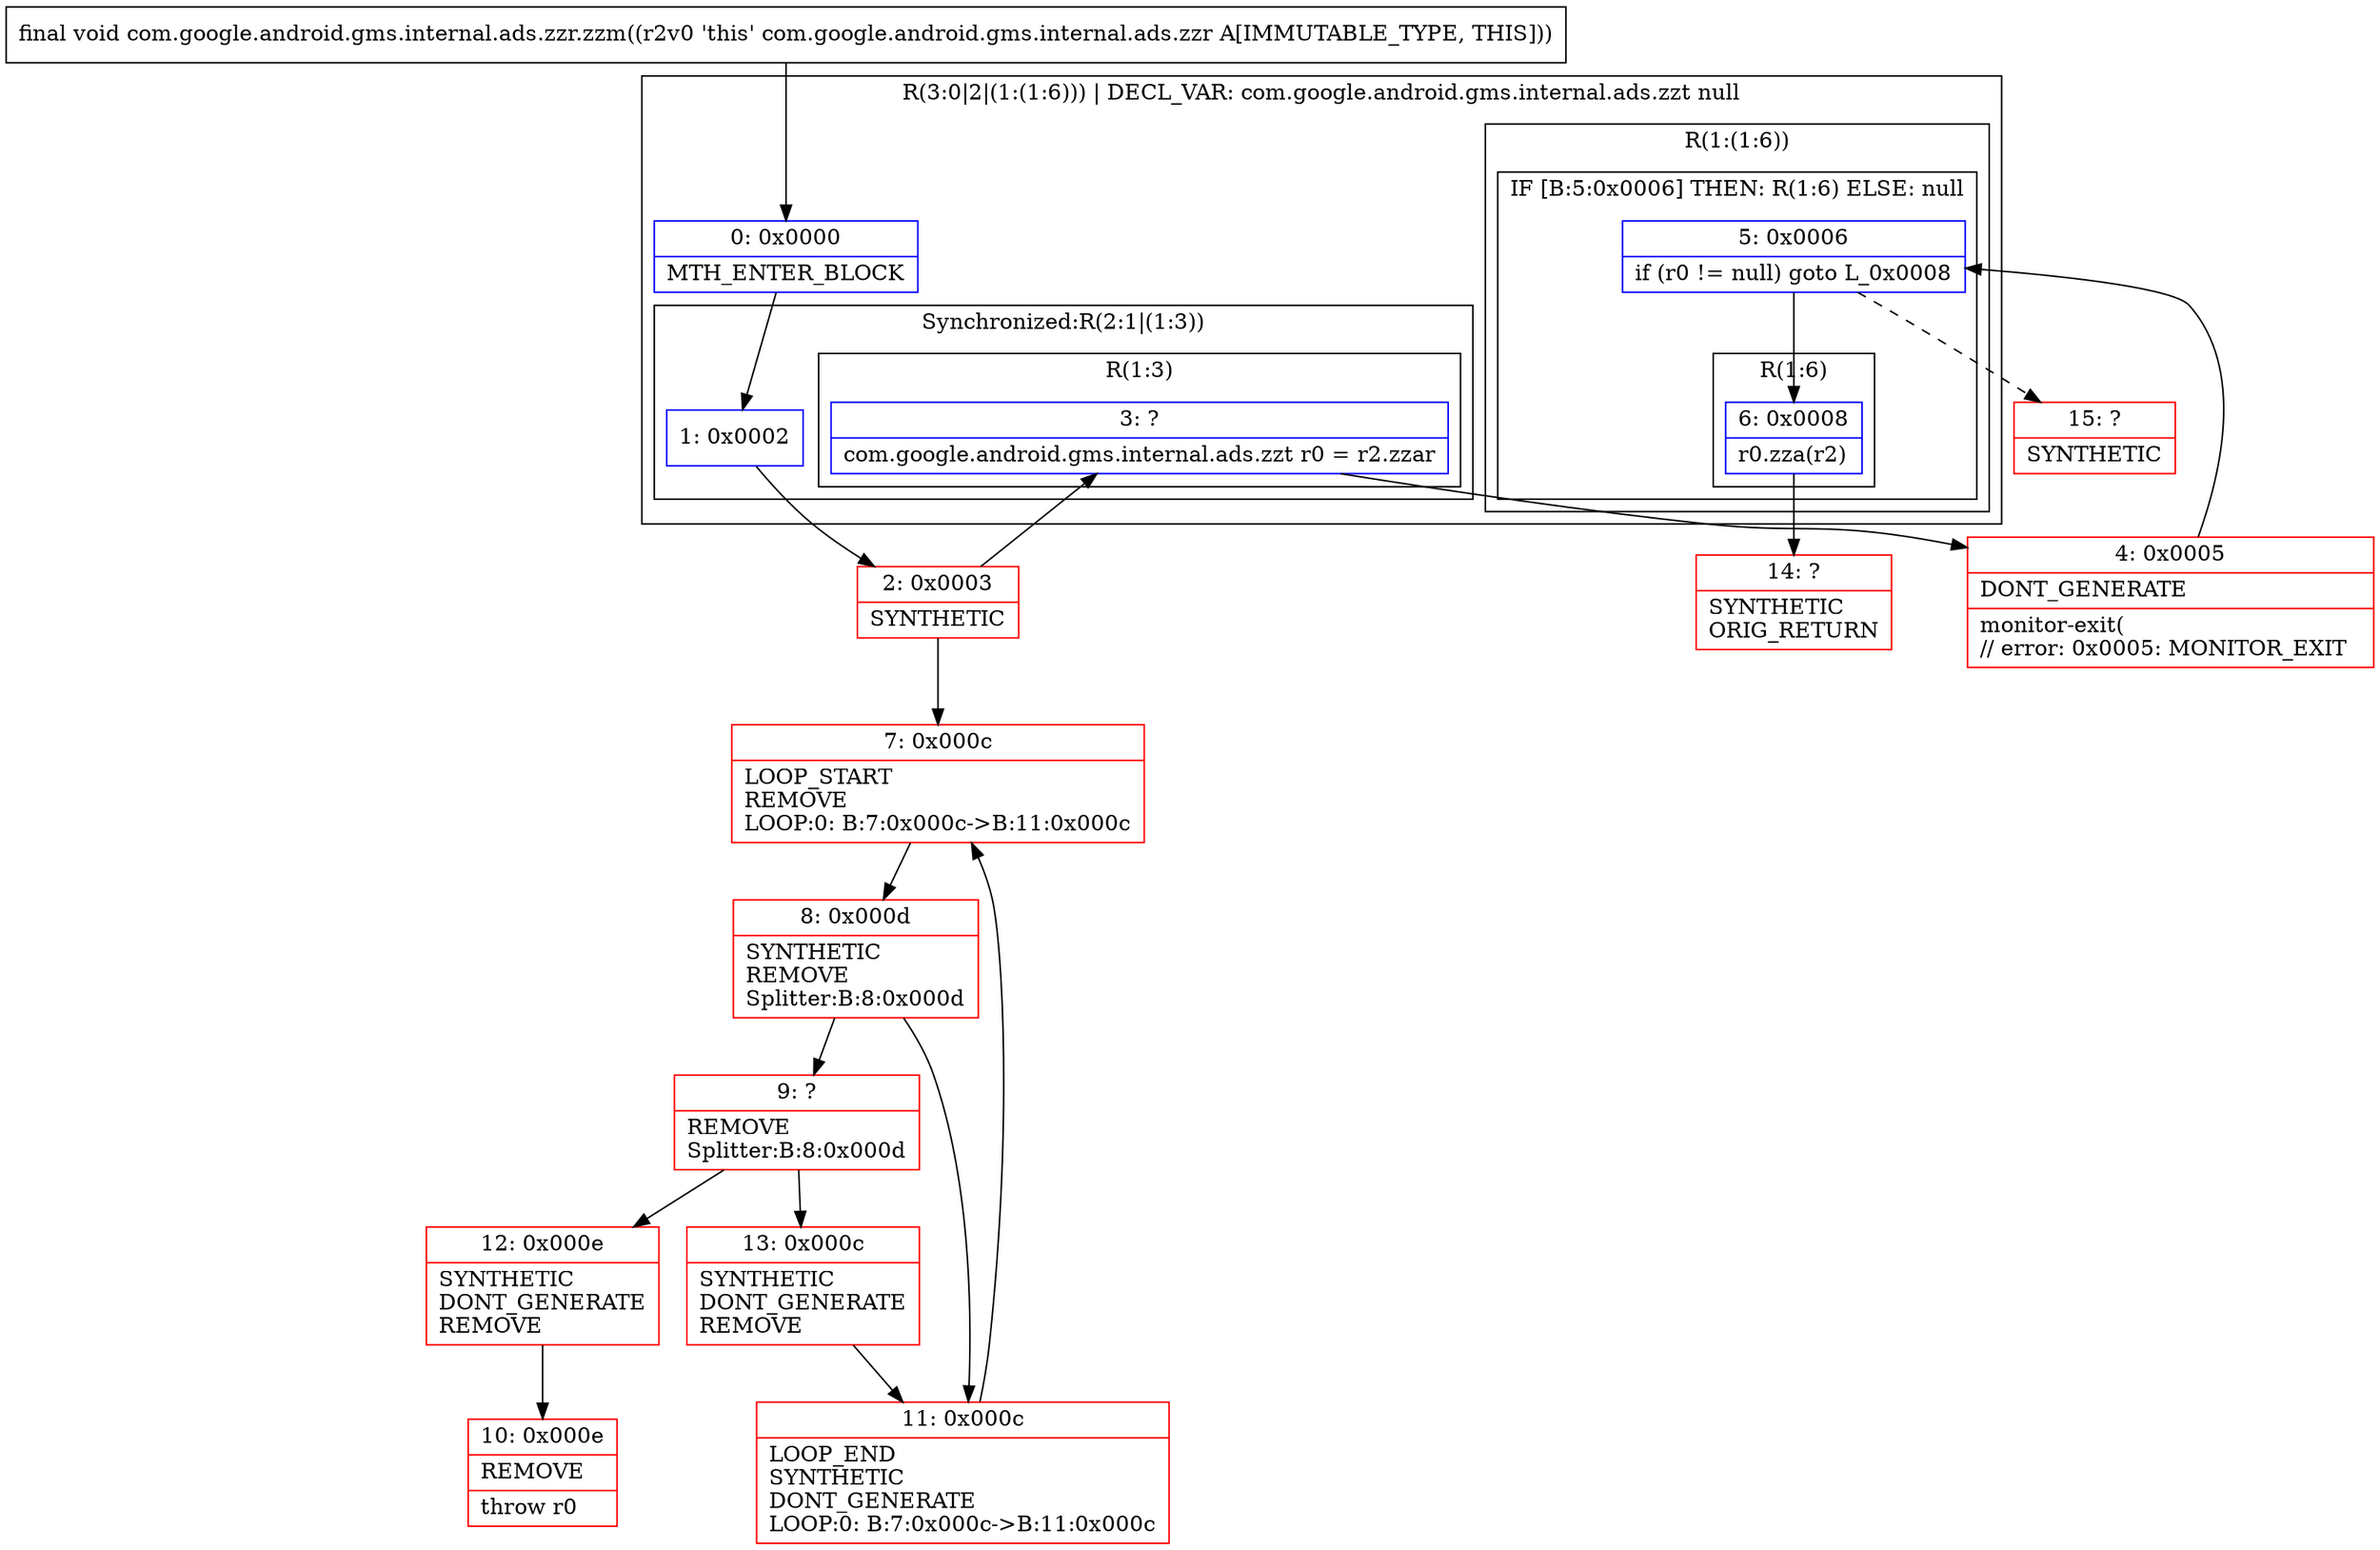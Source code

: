 digraph "CFG forcom.google.android.gms.internal.ads.zzr.zzm()V" {
subgraph cluster_Region_532063657 {
label = "R(3:0|2|(1:(1:6))) | DECL_VAR: com.google.android.gms.internal.ads.zzt null\l";
node [shape=record,color=blue];
Node_0 [shape=record,label="{0\:\ 0x0000|MTH_ENTER_BLOCK\l}"];
subgraph cluster_SynchronizedRegion_1263359737 {
label = "Synchronized:R(2:1|(1:3))";
node [shape=record,color=blue];
Node_1 [shape=record,label="{1\:\ 0x0002}"];
subgraph cluster_Region_1463171880 {
label = "R(1:3)";
node [shape=record,color=blue];
Node_3 [shape=record,label="{3\:\ ?|com.google.android.gms.internal.ads.zzt r0 = r2.zzar\l}"];
}
}
subgraph cluster_Region_1583711599 {
label = "R(1:(1:6))";
node [shape=record,color=blue];
subgraph cluster_IfRegion_543808448 {
label = "IF [B:5:0x0006] THEN: R(1:6) ELSE: null";
node [shape=record,color=blue];
Node_5 [shape=record,label="{5\:\ 0x0006|if (r0 != null) goto L_0x0008\l}"];
subgraph cluster_Region_40294367 {
label = "R(1:6)";
node [shape=record,color=blue];
Node_6 [shape=record,label="{6\:\ 0x0008|r0.zza(r2)\l}"];
}
}
}
}
Node_2 [shape=record,color=red,label="{2\:\ 0x0003|SYNTHETIC\l}"];
Node_4 [shape=record,color=red,label="{4\:\ 0x0005|DONT_GENERATE\l|monitor\-exit(\l\/\/ error: 0x0005: MONITOR_EXIT  \l}"];
Node_7 [shape=record,color=red,label="{7\:\ 0x000c|LOOP_START\lREMOVE\lLOOP:0: B:7:0x000c\-\>B:11:0x000c\l}"];
Node_8 [shape=record,color=red,label="{8\:\ 0x000d|SYNTHETIC\lREMOVE\lSplitter:B:8:0x000d\l}"];
Node_9 [shape=record,color=red,label="{9\:\ ?|REMOVE\lSplitter:B:8:0x000d\l}"];
Node_10 [shape=record,color=red,label="{10\:\ 0x000e|REMOVE\l|throw r0\l}"];
Node_11 [shape=record,color=red,label="{11\:\ 0x000c|LOOP_END\lSYNTHETIC\lDONT_GENERATE\lLOOP:0: B:7:0x000c\-\>B:11:0x000c\l}"];
Node_12 [shape=record,color=red,label="{12\:\ 0x000e|SYNTHETIC\lDONT_GENERATE\lREMOVE\l}"];
Node_13 [shape=record,color=red,label="{13\:\ 0x000c|SYNTHETIC\lDONT_GENERATE\lREMOVE\l}"];
Node_14 [shape=record,color=red,label="{14\:\ ?|SYNTHETIC\lORIG_RETURN\l}"];
Node_15 [shape=record,color=red,label="{15\:\ ?|SYNTHETIC\l}"];
MethodNode[shape=record,label="{final void com.google.android.gms.internal.ads.zzr.zzm((r2v0 'this' com.google.android.gms.internal.ads.zzr A[IMMUTABLE_TYPE, THIS])) }"];
MethodNode -> Node_0;
Node_0 -> Node_1;
Node_1 -> Node_2;
Node_3 -> Node_4;
Node_5 -> Node_6;
Node_5 -> Node_15[style=dashed];
Node_6 -> Node_14;
Node_2 -> Node_3;
Node_2 -> Node_7;
Node_4 -> Node_5;
Node_7 -> Node_8;
Node_8 -> Node_9;
Node_8 -> Node_11;
Node_9 -> Node_12;
Node_9 -> Node_13;
Node_11 -> Node_7;
Node_12 -> Node_10;
Node_13 -> Node_11;
}

